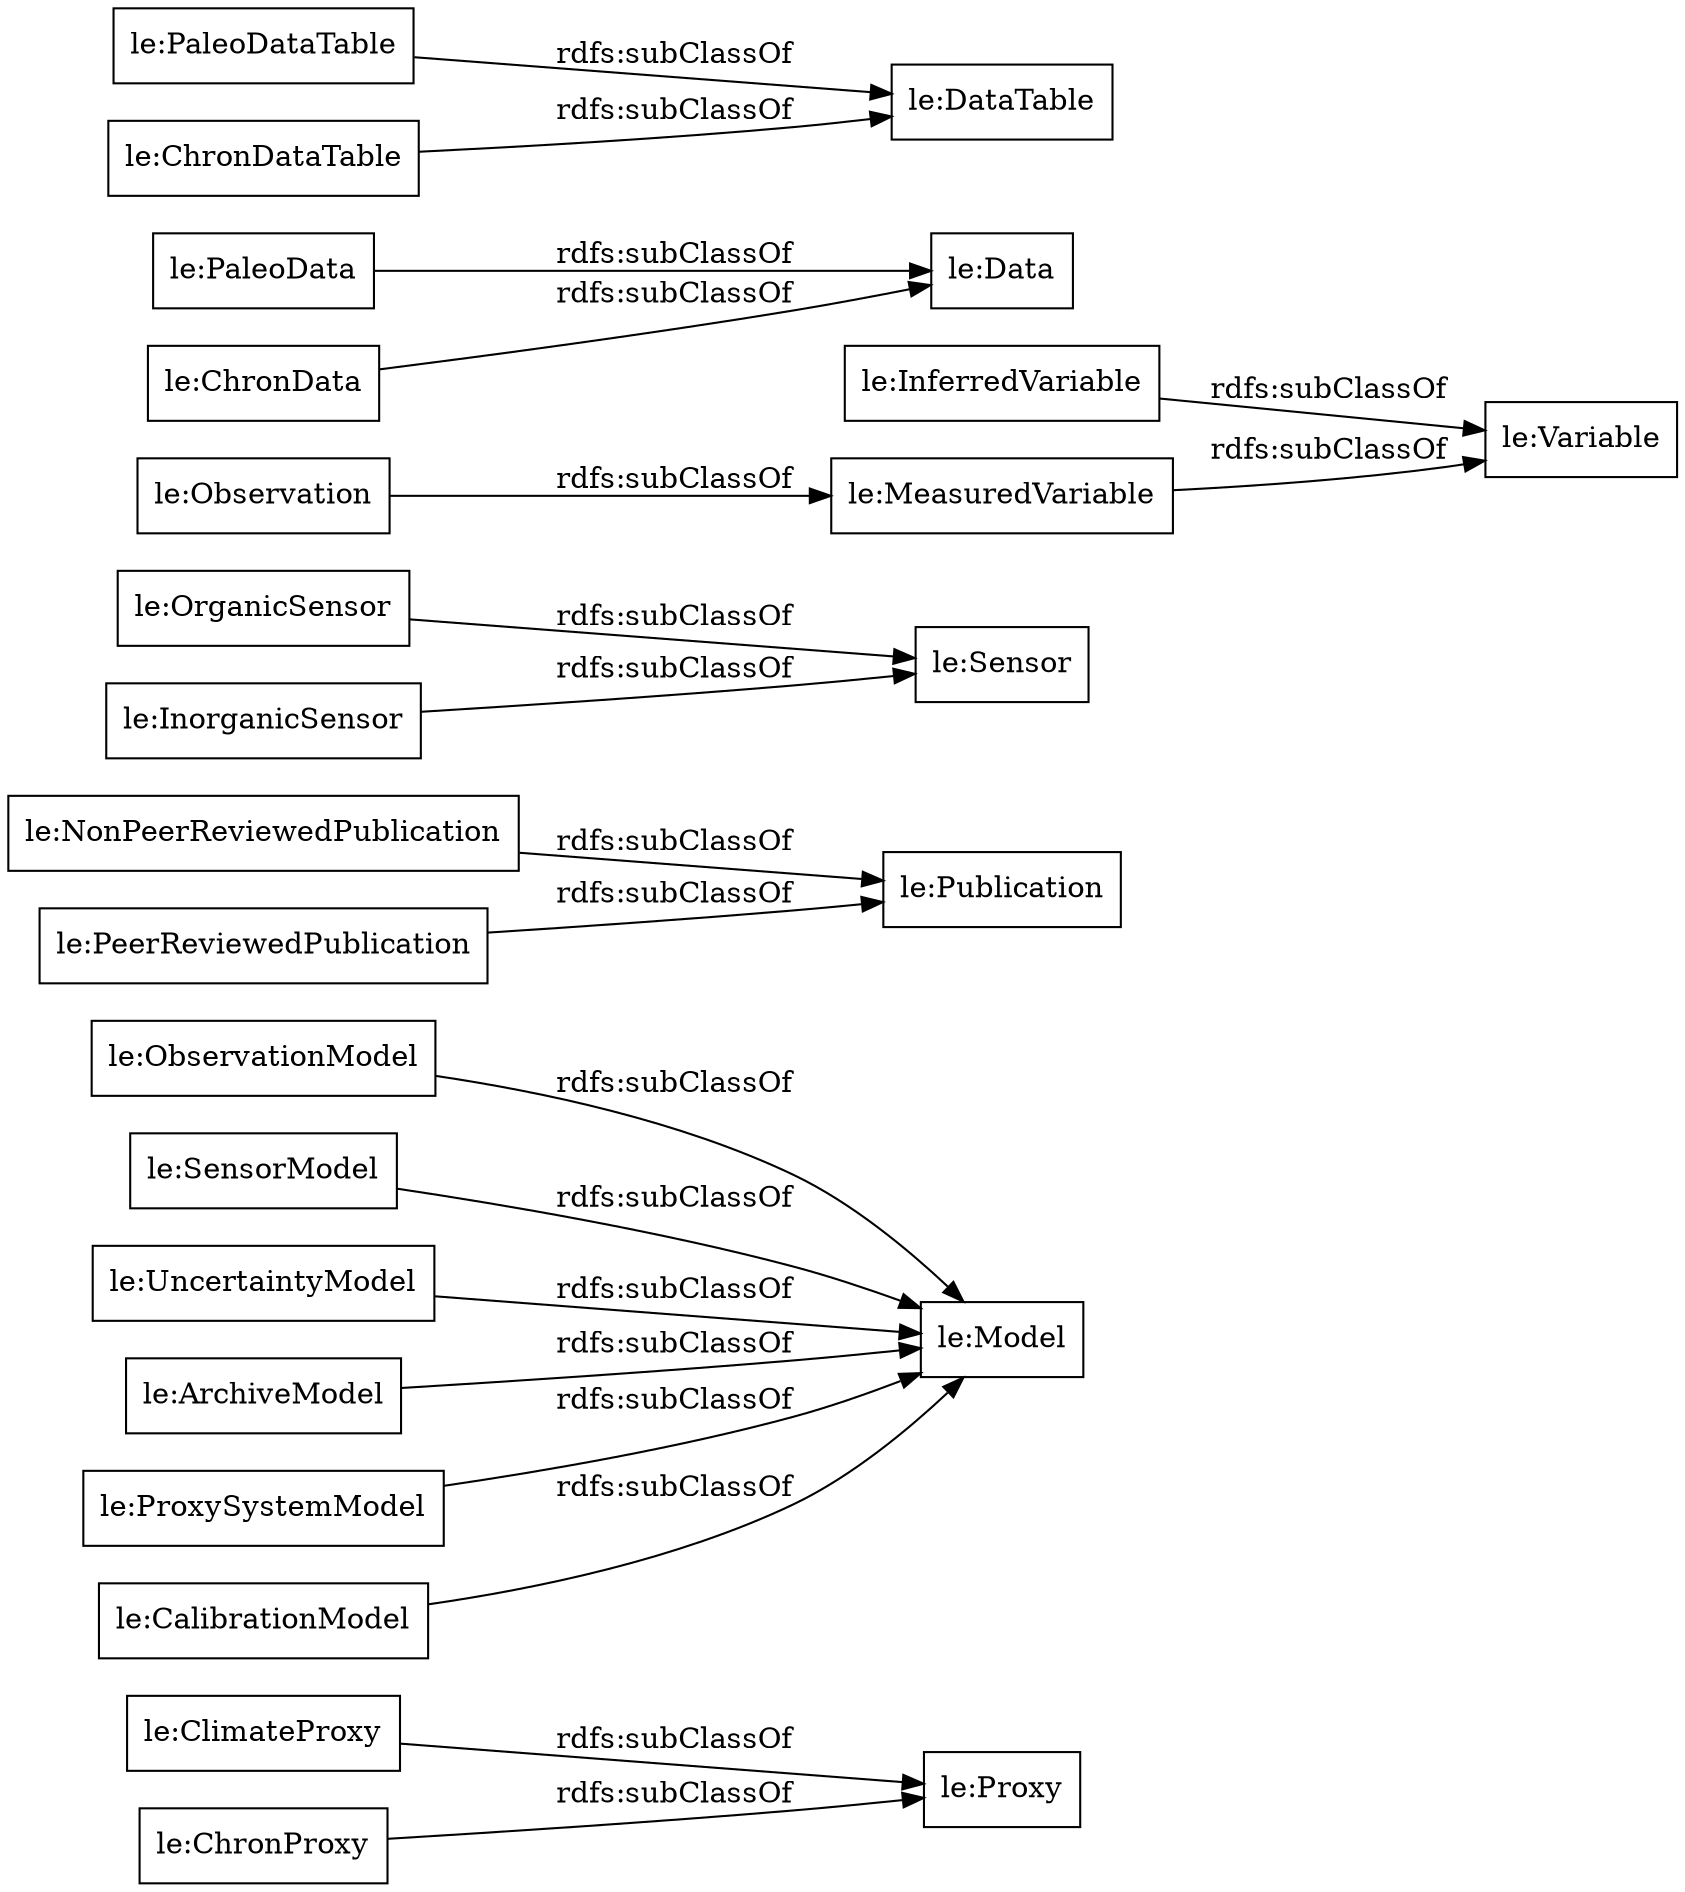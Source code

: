 digraph ar2dtool_diagram { 
rankdir=LR;
size="1000"
node [shape = rectangle, color="black"]; "le:Proxy" "le:ObservationModel" "le:NonPeerReviewedPublication" "le:OrganicSensor" "le:SensorModel" "le:UncertaintyModel" "le:Variable" "le:Model" "le:PeerReviewedPublication" "le:InferredVariable" "le:PaleoData" "le:InorganicSensor" "le:Publication" "le:ArchiveModel" "le:PaleoDataTable" "le:ChronData" "le:ChronDataTable" "le:DataTable" "le:ProxySystemModel" "le:CalibrationModel" "le:MeasuredVariable" "le:Sensor" "le:Observation" "le:ClimateProxy" "le:ChronProxy" "le:Data" ; /*classes style*/
	"le:ChronData" -> "le:Data" [ label = "rdfs:subClassOf" ];
	"le:CalibrationModel" -> "le:Model" [ label = "rdfs:subClassOf" ];
	"le:PaleoDataTable" -> "le:DataTable" [ label = "rdfs:subClassOf" ];
	"le:ObservationModel" -> "le:Model" [ label = "rdfs:subClassOf" ];
	"le:ChronProxy" -> "le:Proxy" [ label = "rdfs:subClassOf" ];
	"le:SensorModel" -> "le:Model" [ label = "rdfs:subClassOf" ];
	"le:InorganicSensor" -> "le:Sensor" [ label = "rdfs:subClassOf" ];
	"le:Observation" -> "le:MeasuredVariable" [ label = "rdfs:subClassOf" ];
	"le:ArchiveModel" -> "le:Model" [ label = "rdfs:subClassOf" ];
	"le:PeerReviewedPublication" -> "le:Publication" [ label = "rdfs:subClassOf" ];
	"le:PaleoData" -> "le:Data" [ label = "rdfs:subClassOf" ];
	"le:NonPeerReviewedPublication" -> "le:Publication" [ label = "rdfs:subClassOf" ];
	"le:UncertaintyModel" -> "le:Model" [ label = "rdfs:subClassOf" ];
	"le:ClimateProxy" -> "le:Proxy" [ label = "rdfs:subClassOf" ];
	"le:ChronDataTable" -> "le:DataTable" [ label = "rdfs:subClassOf" ];
	"le:OrganicSensor" -> "le:Sensor" [ label = "rdfs:subClassOf" ];
	"le:InferredVariable" -> "le:Variable" [ label = "rdfs:subClassOf" ];
	"le:ProxySystemModel" -> "le:Model" [ label = "rdfs:subClassOf" ];
	"le:MeasuredVariable" -> "le:Variable" [ label = "rdfs:subClassOf" ];

}

